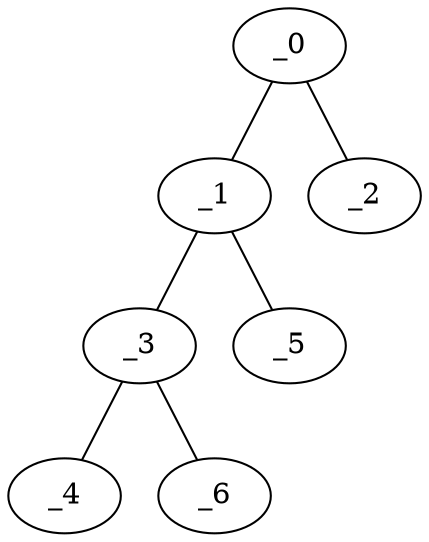 graph KP1_0009 {
	_0	 [x="0.873172",
		y="2.7156"];
	_1	 [x="1.92",
		y="2.85"];
	_0 -- _1;
	_2	 [x="0.590945",
		y="0.446056"];
	_0 -- _2;
	_3	 [x="0.59",
		y="1.75"];
	_1 -- _3;
	_5	 [x="1.67896",
		y="0.669186"];
	_1 -- _5;
	_4	 [x="2.03868",
		y="0.777818"];
	_3 -- _4;
	_6	 [x="2.12099",
		y="2.48641"];
	_3 -- _6;
}
